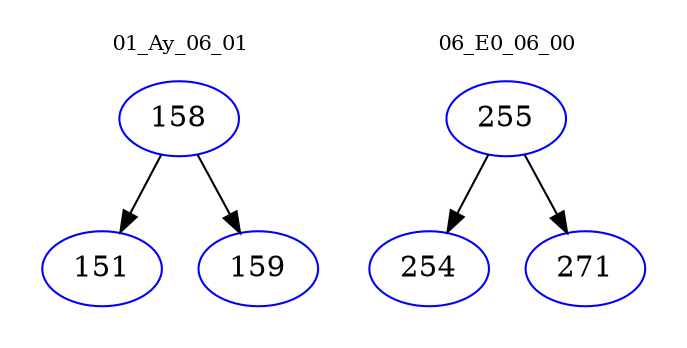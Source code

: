 digraph{
subgraph cluster_0 {
color = white
label = "01_Ay_06_01";
fontsize=10;
T0_158 [label="158", color="blue"]
T0_158 -> T0_151 [color="black"]
T0_151 [label="151", color="blue"]
T0_158 -> T0_159 [color="black"]
T0_159 [label="159", color="blue"]
}
subgraph cluster_1 {
color = white
label = "06_E0_06_00";
fontsize=10;
T1_255 [label="255", color="blue"]
T1_255 -> T1_254 [color="black"]
T1_254 [label="254", color="blue"]
T1_255 -> T1_271 [color="black"]
T1_271 [label="271", color="blue"]
}
}
